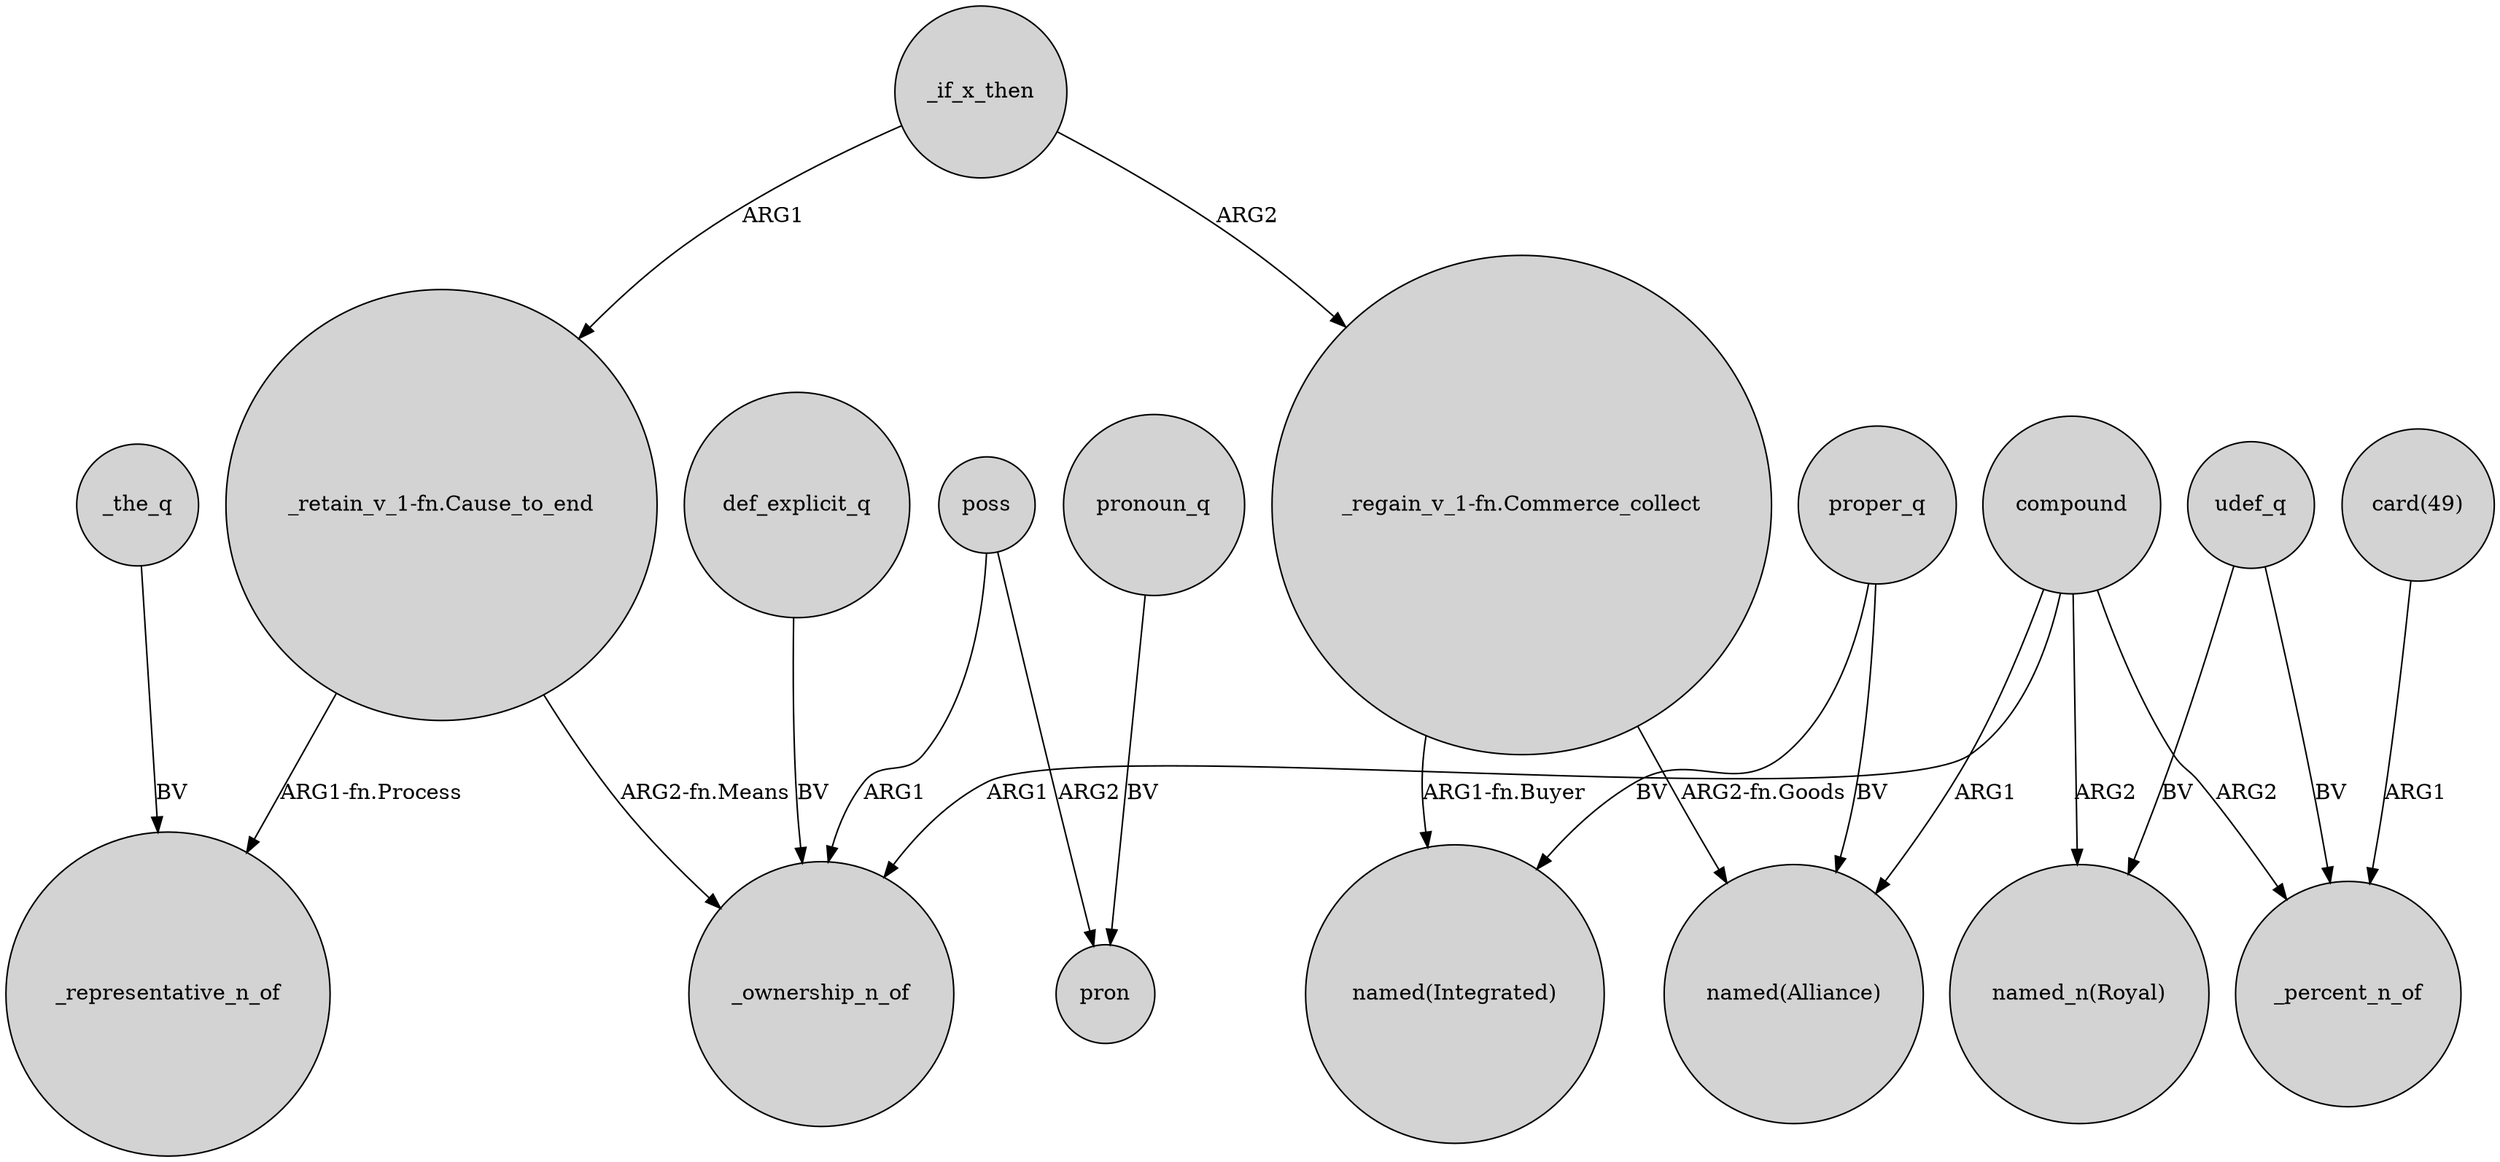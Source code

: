 digraph {
	node [shape=circle style=filled]
	compound -> _ownership_n_of [label=ARG1]
	"_retain_v_1-fn.Cause_to_end" -> _ownership_n_of [label="ARG2-fn.Means"]
	"_regain_v_1-fn.Commerce_collect" -> "named(Alliance)" [label="ARG2-fn.Goods"]
	_the_q -> _representative_n_of [label=BV]
	proper_q -> "named(Alliance)" [label=BV]
	_if_x_then -> "_retain_v_1-fn.Cause_to_end" [label=ARG1]
	"card(49)" -> _percent_n_of [label=ARG1]
	pronoun_q -> pron [label=BV]
	poss -> pron [label=ARG2]
	"_regain_v_1-fn.Commerce_collect" -> "named(Integrated)" [label="ARG1-fn.Buyer"]
	def_explicit_q -> _ownership_n_of [label=BV]
	udef_q -> _percent_n_of [label=BV]
	udef_q -> "named_n(Royal)" [label=BV]
	proper_q -> "named(Integrated)" [label=BV]
	compound -> "named_n(Royal)" [label=ARG2]
	compound -> _percent_n_of [label=ARG2]
	"_retain_v_1-fn.Cause_to_end" -> _representative_n_of [label="ARG1-fn.Process"]
	_if_x_then -> "_regain_v_1-fn.Commerce_collect" [label=ARG2]
	compound -> "named(Alliance)" [label=ARG1]
	poss -> _ownership_n_of [label=ARG1]
}
